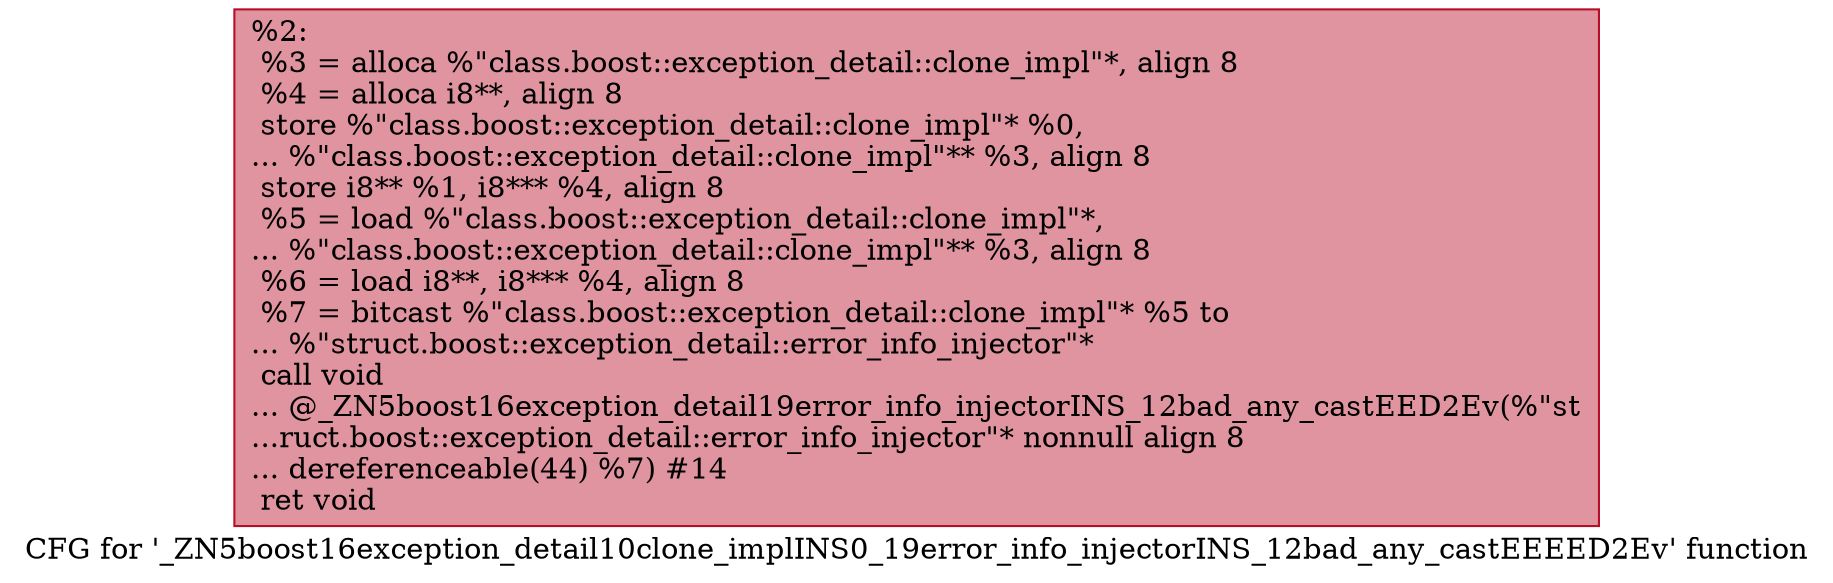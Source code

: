 digraph "CFG for '_ZN5boost16exception_detail10clone_implINS0_19error_info_injectorINS_12bad_any_castEEEED2Ev' function" {
	label="CFG for '_ZN5boost16exception_detail10clone_implINS0_19error_info_injectorINS_12bad_any_castEEEED2Ev' function";

	Node0x55aa9bba6d70 [shape=record,color="#b70d28ff", style=filled, fillcolor="#b70d2870",label="{%2:\l  %3 = alloca %\"class.boost::exception_detail::clone_impl\"*, align 8\l  %4 = alloca i8**, align 8\l  store %\"class.boost::exception_detail::clone_impl\"* %0,\l... %\"class.boost::exception_detail::clone_impl\"** %3, align 8\l  store i8** %1, i8*** %4, align 8\l  %5 = load %\"class.boost::exception_detail::clone_impl\"*,\l... %\"class.boost::exception_detail::clone_impl\"** %3, align 8\l  %6 = load i8**, i8*** %4, align 8\l  %7 = bitcast %\"class.boost::exception_detail::clone_impl\"* %5 to\l... %\"struct.boost::exception_detail::error_info_injector\"*\l  call void\l... @_ZN5boost16exception_detail19error_info_injectorINS_12bad_any_castEED2Ev(%\"st\l...ruct.boost::exception_detail::error_info_injector\"* nonnull align 8\l... dereferenceable(44) %7) #14\l  ret void\l}"];
}
